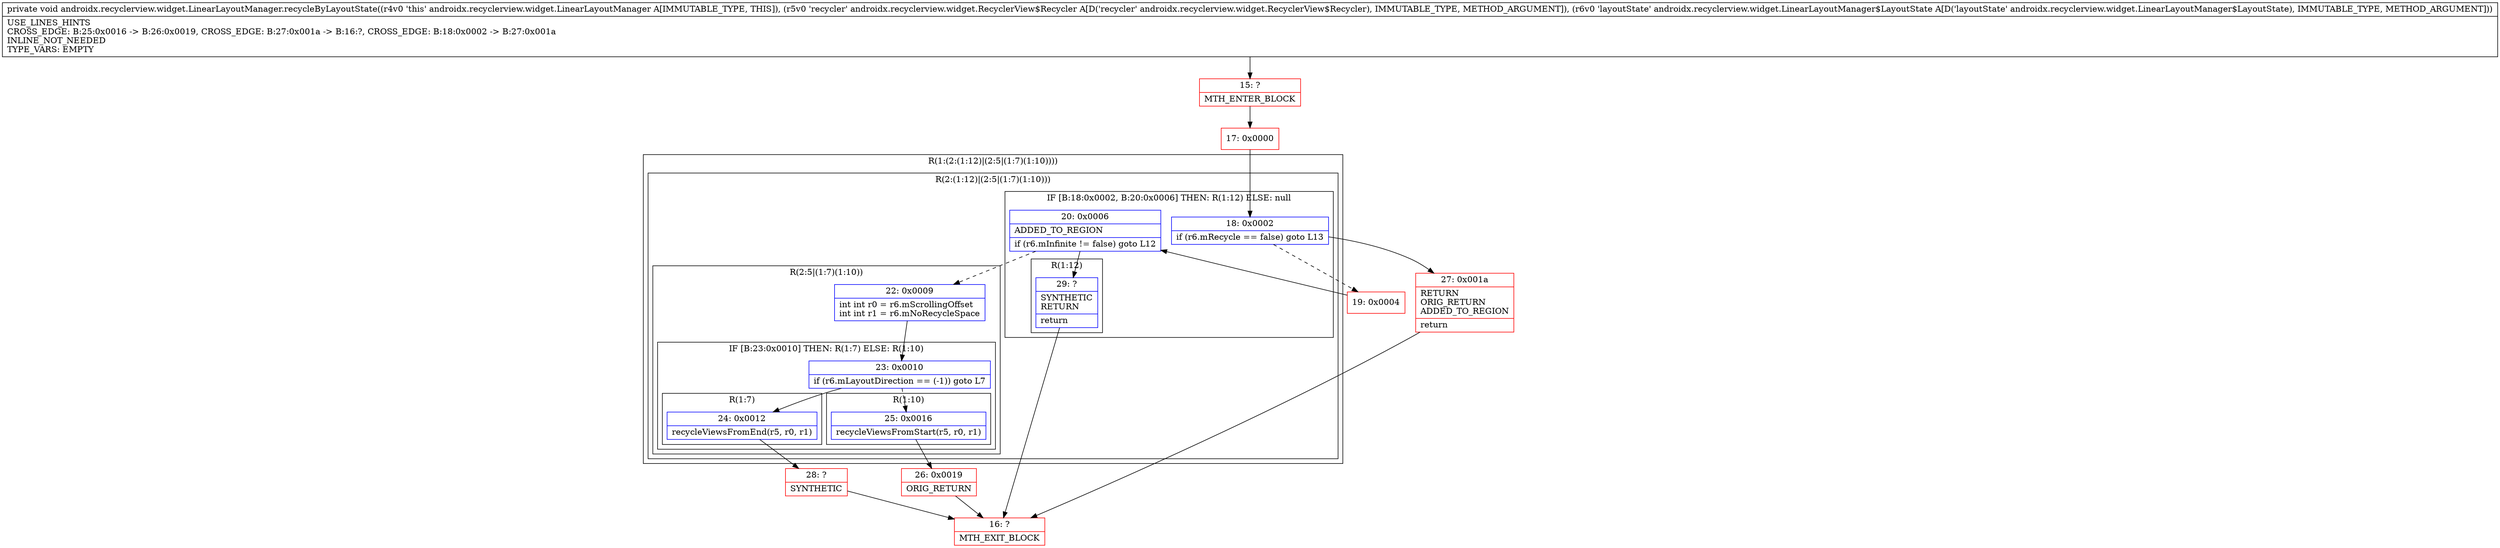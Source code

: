 digraph "CFG forandroidx.recyclerview.widget.LinearLayoutManager.recycleByLayoutState(Landroidx\/recyclerview\/widget\/RecyclerView$Recycler;Landroidx\/recyclerview\/widget\/LinearLayoutManager$LayoutState;)V" {
subgraph cluster_Region_1888328575 {
label = "R(1:(2:(1:12)|(2:5|(1:7)(1:10))))";
node [shape=record,color=blue];
subgraph cluster_Region_589335172 {
label = "R(2:(1:12)|(2:5|(1:7)(1:10)))";
node [shape=record,color=blue];
subgraph cluster_IfRegion_694813853 {
label = "IF [B:18:0x0002, B:20:0x0006] THEN: R(1:12) ELSE: null";
node [shape=record,color=blue];
Node_18 [shape=record,label="{18\:\ 0x0002|if (r6.mRecycle == false) goto L13\l}"];
Node_20 [shape=record,label="{20\:\ 0x0006|ADDED_TO_REGION\l|if (r6.mInfinite != false) goto L12\l}"];
subgraph cluster_Region_1274465929 {
label = "R(1:12)";
node [shape=record,color=blue];
Node_29 [shape=record,label="{29\:\ ?|SYNTHETIC\lRETURN\l|return\l}"];
}
}
subgraph cluster_Region_256102503 {
label = "R(2:5|(1:7)(1:10))";
node [shape=record,color=blue];
Node_22 [shape=record,label="{22\:\ 0x0009|int int r0 = r6.mScrollingOffset\lint int r1 = r6.mNoRecycleSpace\l}"];
subgraph cluster_IfRegion_1472000747 {
label = "IF [B:23:0x0010] THEN: R(1:7) ELSE: R(1:10)";
node [shape=record,color=blue];
Node_23 [shape=record,label="{23\:\ 0x0010|if (r6.mLayoutDirection == (\-1)) goto L7\l}"];
subgraph cluster_Region_1491445317 {
label = "R(1:7)";
node [shape=record,color=blue];
Node_24 [shape=record,label="{24\:\ 0x0012|recycleViewsFromEnd(r5, r0, r1)\l}"];
}
subgraph cluster_Region_1836477939 {
label = "R(1:10)";
node [shape=record,color=blue];
Node_25 [shape=record,label="{25\:\ 0x0016|recycleViewsFromStart(r5, r0, r1)\l}"];
}
}
}
}
}
Node_15 [shape=record,color=red,label="{15\:\ ?|MTH_ENTER_BLOCK\l}"];
Node_17 [shape=record,color=red,label="{17\:\ 0x0000}"];
Node_19 [shape=record,color=red,label="{19\:\ 0x0004}"];
Node_28 [shape=record,color=red,label="{28\:\ ?|SYNTHETIC\l}"];
Node_16 [shape=record,color=red,label="{16\:\ ?|MTH_EXIT_BLOCK\l}"];
Node_26 [shape=record,color=red,label="{26\:\ 0x0019|ORIG_RETURN\l}"];
Node_27 [shape=record,color=red,label="{27\:\ 0x001a|RETURN\lORIG_RETURN\lADDED_TO_REGION\l|return\l}"];
MethodNode[shape=record,label="{private void androidx.recyclerview.widget.LinearLayoutManager.recycleByLayoutState((r4v0 'this' androidx.recyclerview.widget.LinearLayoutManager A[IMMUTABLE_TYPE, THIS]), (r5v0 'recycler' androidx.recyclerview.widget.RecyclerView$Recycler A[D('recycler' androidx.recyclerview.widget.RecyclerView$Recycler), IMMUTABLE_TYPE, METHOD_ARGUMENT]), (r6v0 'layoutState' androidx.recyclerview.widget.LinearLayoutManager$LayoutState A[D('layoutState' androidx.recyclerview.widget.LinearLayoutManager$LayoutState), IMMUTABLE_TYPE, METHOD_ARGUMENT]))  | USE_LINES_HINTS\lCROSS_EDGE: B:25:0x0016 \-\> B:26:0x0019, CROSS_EDGE: B:27:0x001a \-\> B:16:?, CROSS_EDGE: B:18:0x0002 \-\> B:27:0x001a\lINLINE_NOT_NEEDED\lTYPE_VARS: EMPTY\l}"];
MethodNode -> Node_15;Node_18 -> Node_19[style=dashed];
Node_18 -> Node_27;
Node_20 -> Node_22[style=dashed];
Node_20 -> Node_29;
Node_29 -> Node_16;
Node_22 -> Node_23;
Node_23 -> Node_24;
Node_23 -> Node_25[style=dashed];
Node_24 -> Node_28;
Node_25 -> Node_26;
Node_15 -> Node_17;
Node_17 -> Node_18;
Node_19 -> Node_20;
Node_28 -> Node_16;
Node_26 -> Node_16;
Node_27 -> Node_16;
}

